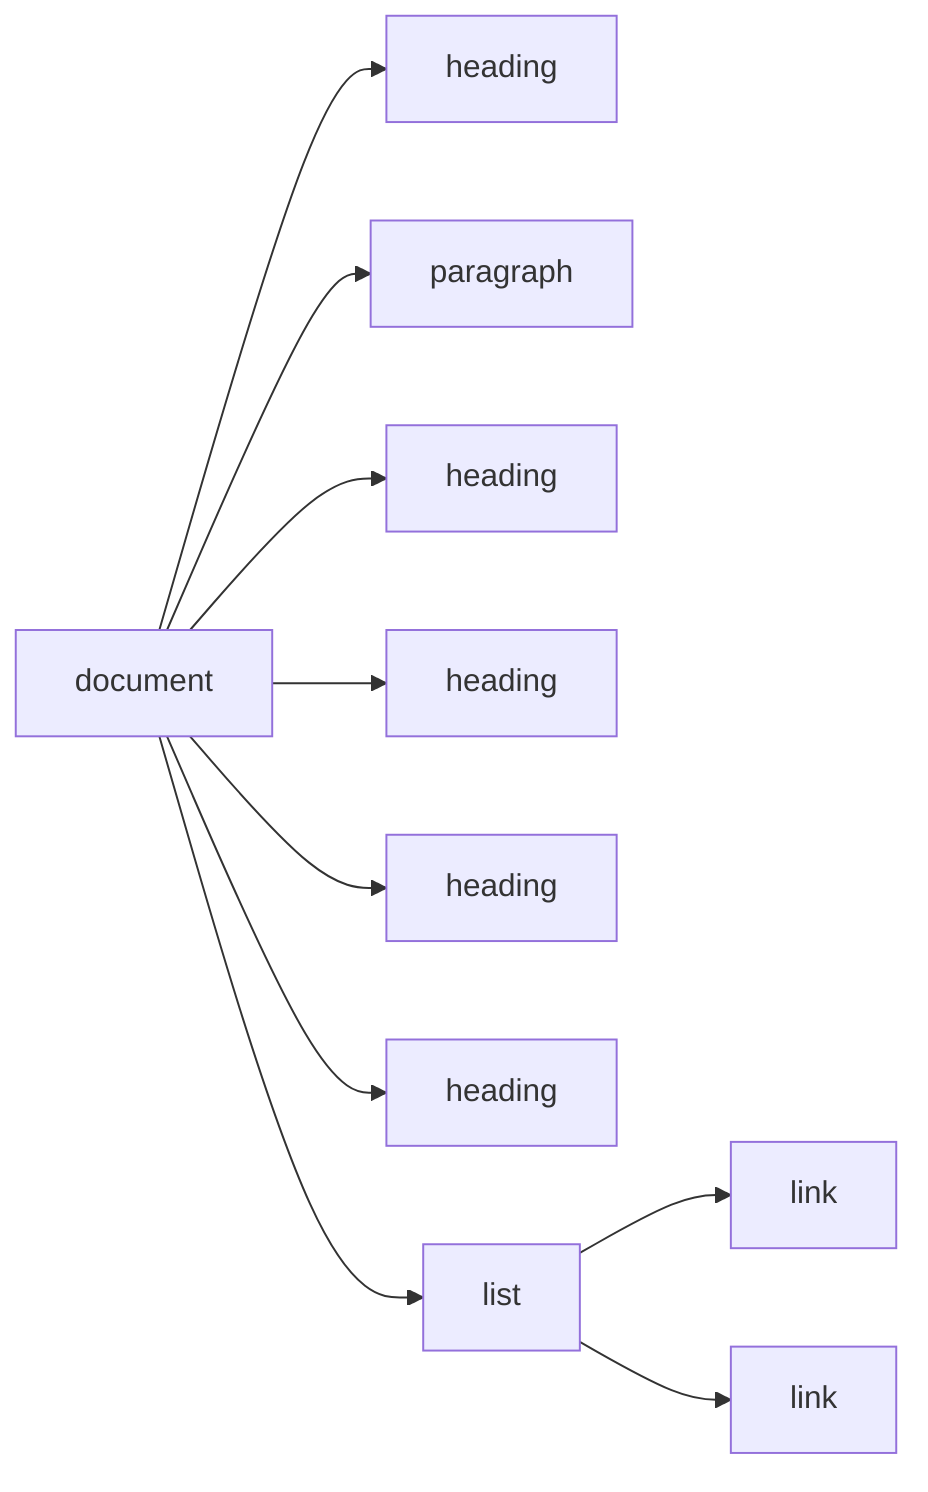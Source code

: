 graph LR
A[document] --> B[heading]
A --> C[paragraph]
A --> D[heading]
A --> E[heading]
A --> F[heading]
A --> G[heading]
A --> H[list]
H --> I[link]
H --> J[link]
